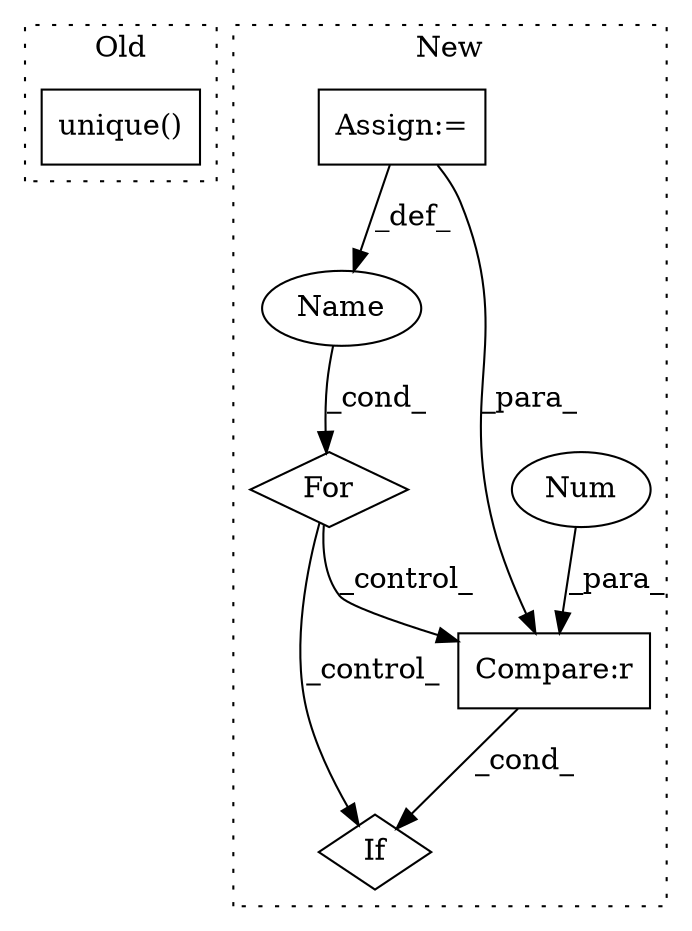 digraph G {
subgraph cluster0 {
1 [label="unique()" a="75" s="5212" l="31" shape="box"];
label = "Old";
style="dotted";
}
subgraph cluster1 {
2 [label="For" a="107" s="5267,5288" l="4,18" shape="diamond"];
3 [label="Assign:=" a="68" s="5224" l="1" shape="box"];
4 [label="If" a="96" s="5306" l="3" shape="diamond"];
5 [label="Name" a="87" s="5271" l="3" shape="ellipse"];
6 [label="Compare:r" a="40" s="5309" l="25" shape="box"];
7 [label="Num" a="76" s="5333" l="1" shape="ellipse"];
label = "New";
style="dotted";
}
2 -> 4 [label="_control_"];
2 -> 6 [label="_control_"];
3 -> 6 [label="_para_"];
3 -> 5 [label="_def_"];
5 -> 2 [label="_cond_"];
6 -> 4 [label="_cond_"];
7 -> 6 [label="_para_"];
}